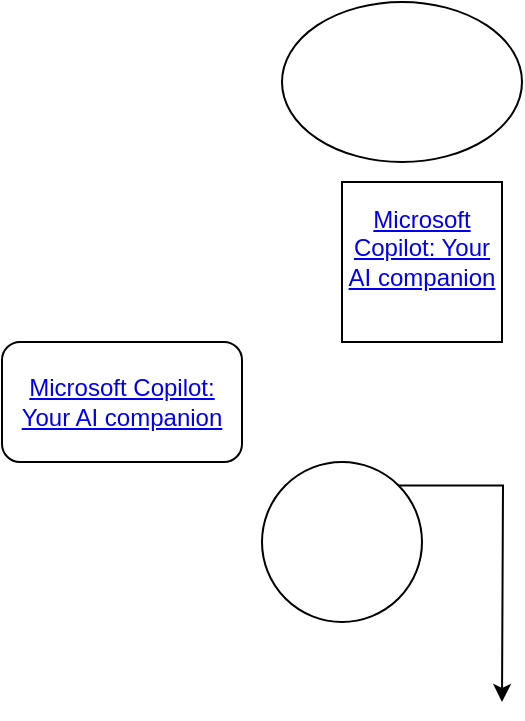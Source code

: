 <mxfile version="26.2.14">
  <diagram name="Page-1" id="GokQLcG7WO0pYvgW-zJp">
    <mxGraphModel dx="864" dy="516" grid="1" gridSize="10" guides="1" tooltips="1" connect="1" arrows="1" fold="1" page="1" pageScale="1" pageWidth="850" pageHeight="1100" math="0" shadow="0">
      <root>
        <mxCell id="0" />
        <mxCell id="1" parent="0" />
        <mxCell id="bzycmvIp5_qkG32QMUx3-1" value="&lt;a href=&quot;https://copilot.microsoft.com/chats/RHDPdBvyvpDGnnrWRSW6V&quot;&gt;Microsoft Copilot: Your AI companion&lt;/a&gt;" style="rounded=1;whiteSpace=wrap;html=1;" parent="1" vertex="1">
          <mxGeometry x="60" y="170" width="120" height="60" as="geometry" />
        </mxCell>
        <mxCell id="bzycmvIp5_qkG32QMUx3-6" style="edgeStyle=orthogonalEdgeStyle;rounded=0;orthogonalLoop=1;jettySize=auto;html=1;exitX=1;exitY=0;exitDx=0;exitDy=0;" parent="1" source="bzycmvIp5_qkG32QMUx3-2" edge="1">
          <mxGeometry relative="1" as="geometry">
            <mxPoint x="310" y="350" as="targetPoint" />
          </mxGeometry>
        </mxCell>
        <mxCell id="bzycmvIp5_qkG32QMUx3-2" value="" style="ellipse;whiteSpace=wrap;html=1;aspect=fixed;" parent="1" vertex="1">
          <mxGeometry x="190" y="230" width="80" height="80" as="geometry" />
        </mxCell>
        <UserObject label="&#xa;&lt;a href=&quot;https://copilot.microsoft.com/chats/RHDPdBvyvpDGnnrWRSW6V&quot;&gt;Microsoft Copilot: Your AI companion&lt;/a&gt;&#xa;&#xa;" link="&#xa;&lt;a href=&quot;https://copilot.microsoft.com/chats/RHDPdBvyvpDGnnrWRSW6V&quot;&gt;Microsoft Copilot: Your AI companion&lt;/a&gt;&#xa;&#xa;" id="bzycmvIp5_qkG32QMUx3-3">
          <mxCell style="whiteSpace=wrap;html=1;aspect=fixed;" parent="1" vertex="1">
            <mxGeometry x="230" y="90" width="80" height="80" as="geometry" />
          </mxCell>
        </UserObject>
        <mxCell id="bzycmvIp5_qkG32QMUx3-4" value="" style="ellipse;whiteSpace=wrap;html=1;" parent="1" vertex="1">
          <mxGeometry x="200" width="120" height="80" as="geometry" />
        </mxCell>
      </root>
    </mxGraphModel>
  </diagram>
</mxfile>
